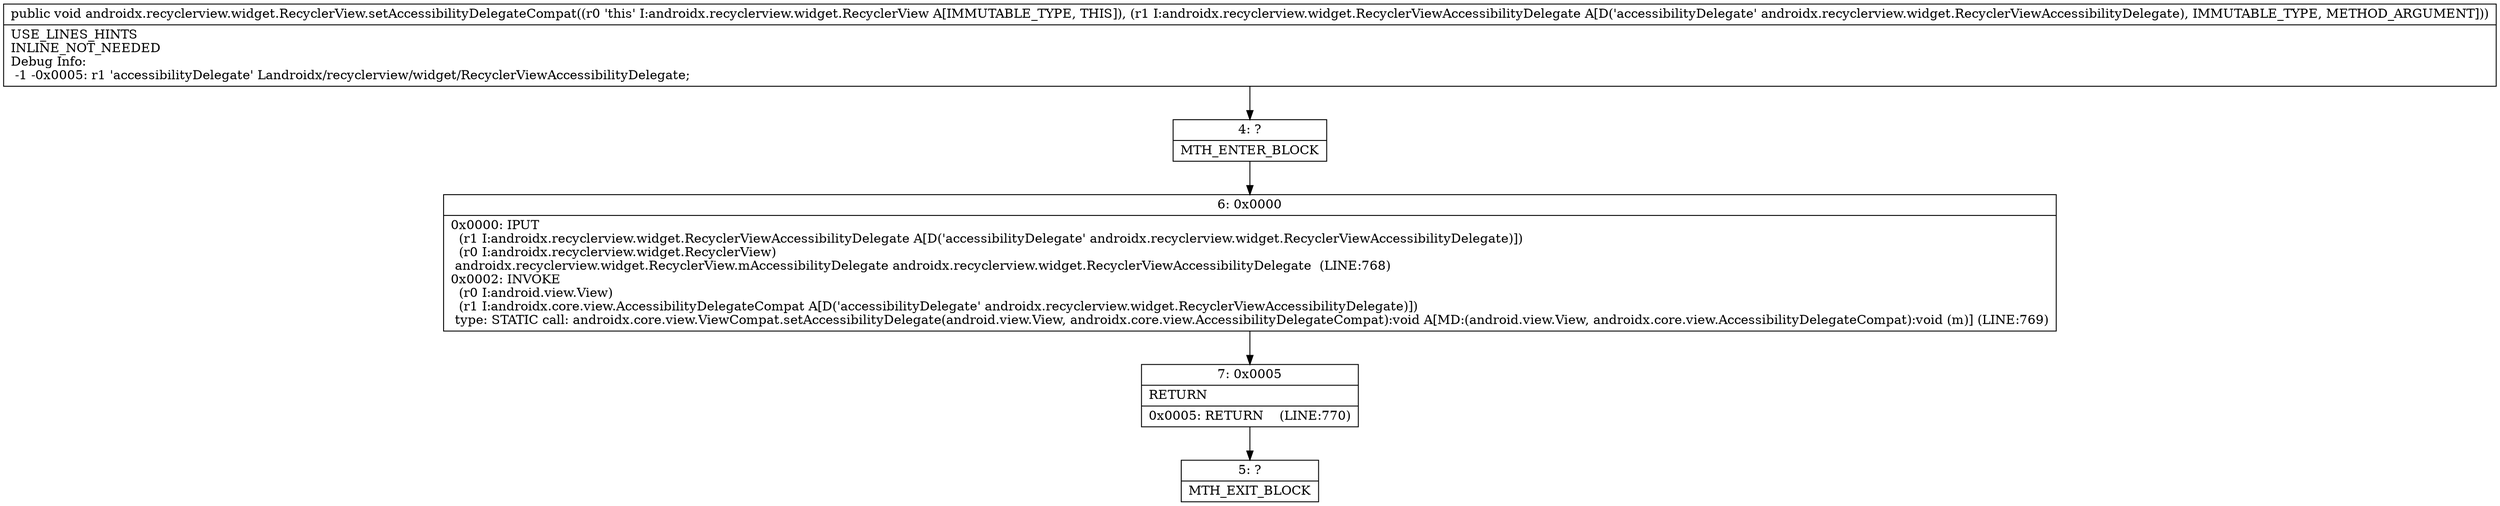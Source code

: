 digraph "CFG forandroidx.recyclerview.widget.RecyclerView.setAccessibilityDelegateCompat(Landroidx\/recyclerview\/widget\/RecyclerViewAccessibilityDelegate;)V" {
Node_4 [shape=record,label="{4\:\ ?|MTH_ENTER_BLOCK\l}"];
Node_6 [shape=record,label="{6\:\ 0x0000|0x0000: IPUT  \l  (r1 I:androidx.recyclerview.widget.RecyclerViewAccessibilityDelegate A[D('accessibilityDelegate' androidx.recyclerview.widget.RecyclerViewAccessibilityDelegate)])\l  (r0 I:androidx.recyclerview.widget.RecyclerView)\l androidx.recyclerview.widget.RecyclerView.mAccessibilityDelegate androidx.recyclerview.widget.RecyclerViewAccessibilityDelegate  (LINE:768)\l0x0002: INVOKE  \l  (r0 I:android.view.View)\l  (r1 I:androidx.core.view.AccessibilityDelegateCompat A[D('accessibilityDelegate' androidx.recyclerview.widget.RecyclerViewAccessibilityDelegate)])\l type: STATIC call: androidx.core.view.ViewCompat.setAccessibilityDelegate(android.view.View, androidx.core.view.AccessibilityDelegateCompat):void A[MD:(android.view.View, androidx.core.view.AccessibilityDelegateCompat):void (m)] (LINE:769)\l}"];
Node_7 [shape=record,label="{7\:\ 0x0005|RETURN\l|0x0005: RETURN    (LINE:770)\l}"];
Node_5 [shape=record,label="{5\:\ ?|MTH_EXIT_BLOCK\l}"];
MethodNode[shape=record,label="{public void androidx.recyclerview.widget.RecyclerView.setAccessibilityDelegateCompat((r0 'this' I:androidx.recyclerview.widget.RecyclerView A[IMMUTABLE_TYPE, THIS]), (r1 I:androidx.recyclerview.widget.RecyclerViewAccessibilityDelegate A[D('accessibilityDelegate' androidx.recyclerview.widget.RecyclerViewAccessibilityDelegate), IMMUTABLE_TYPE, METHOD_ARGUMENT]))  | USE_LINES_HINTS\lINLINE_NOT_NEEDED\lDebug Info:\l  \-1 \-0x0005: r1 'accessibilityDelegate' Landroidx\/recyclerview\/widget\/RecyclerViewAccessibilityDelegate;\l}"];
MethodNode -> Node_4;Node_4 -> Node_6;
Node_6 -> Node_7;
Node_7 -> Node_5;
}

